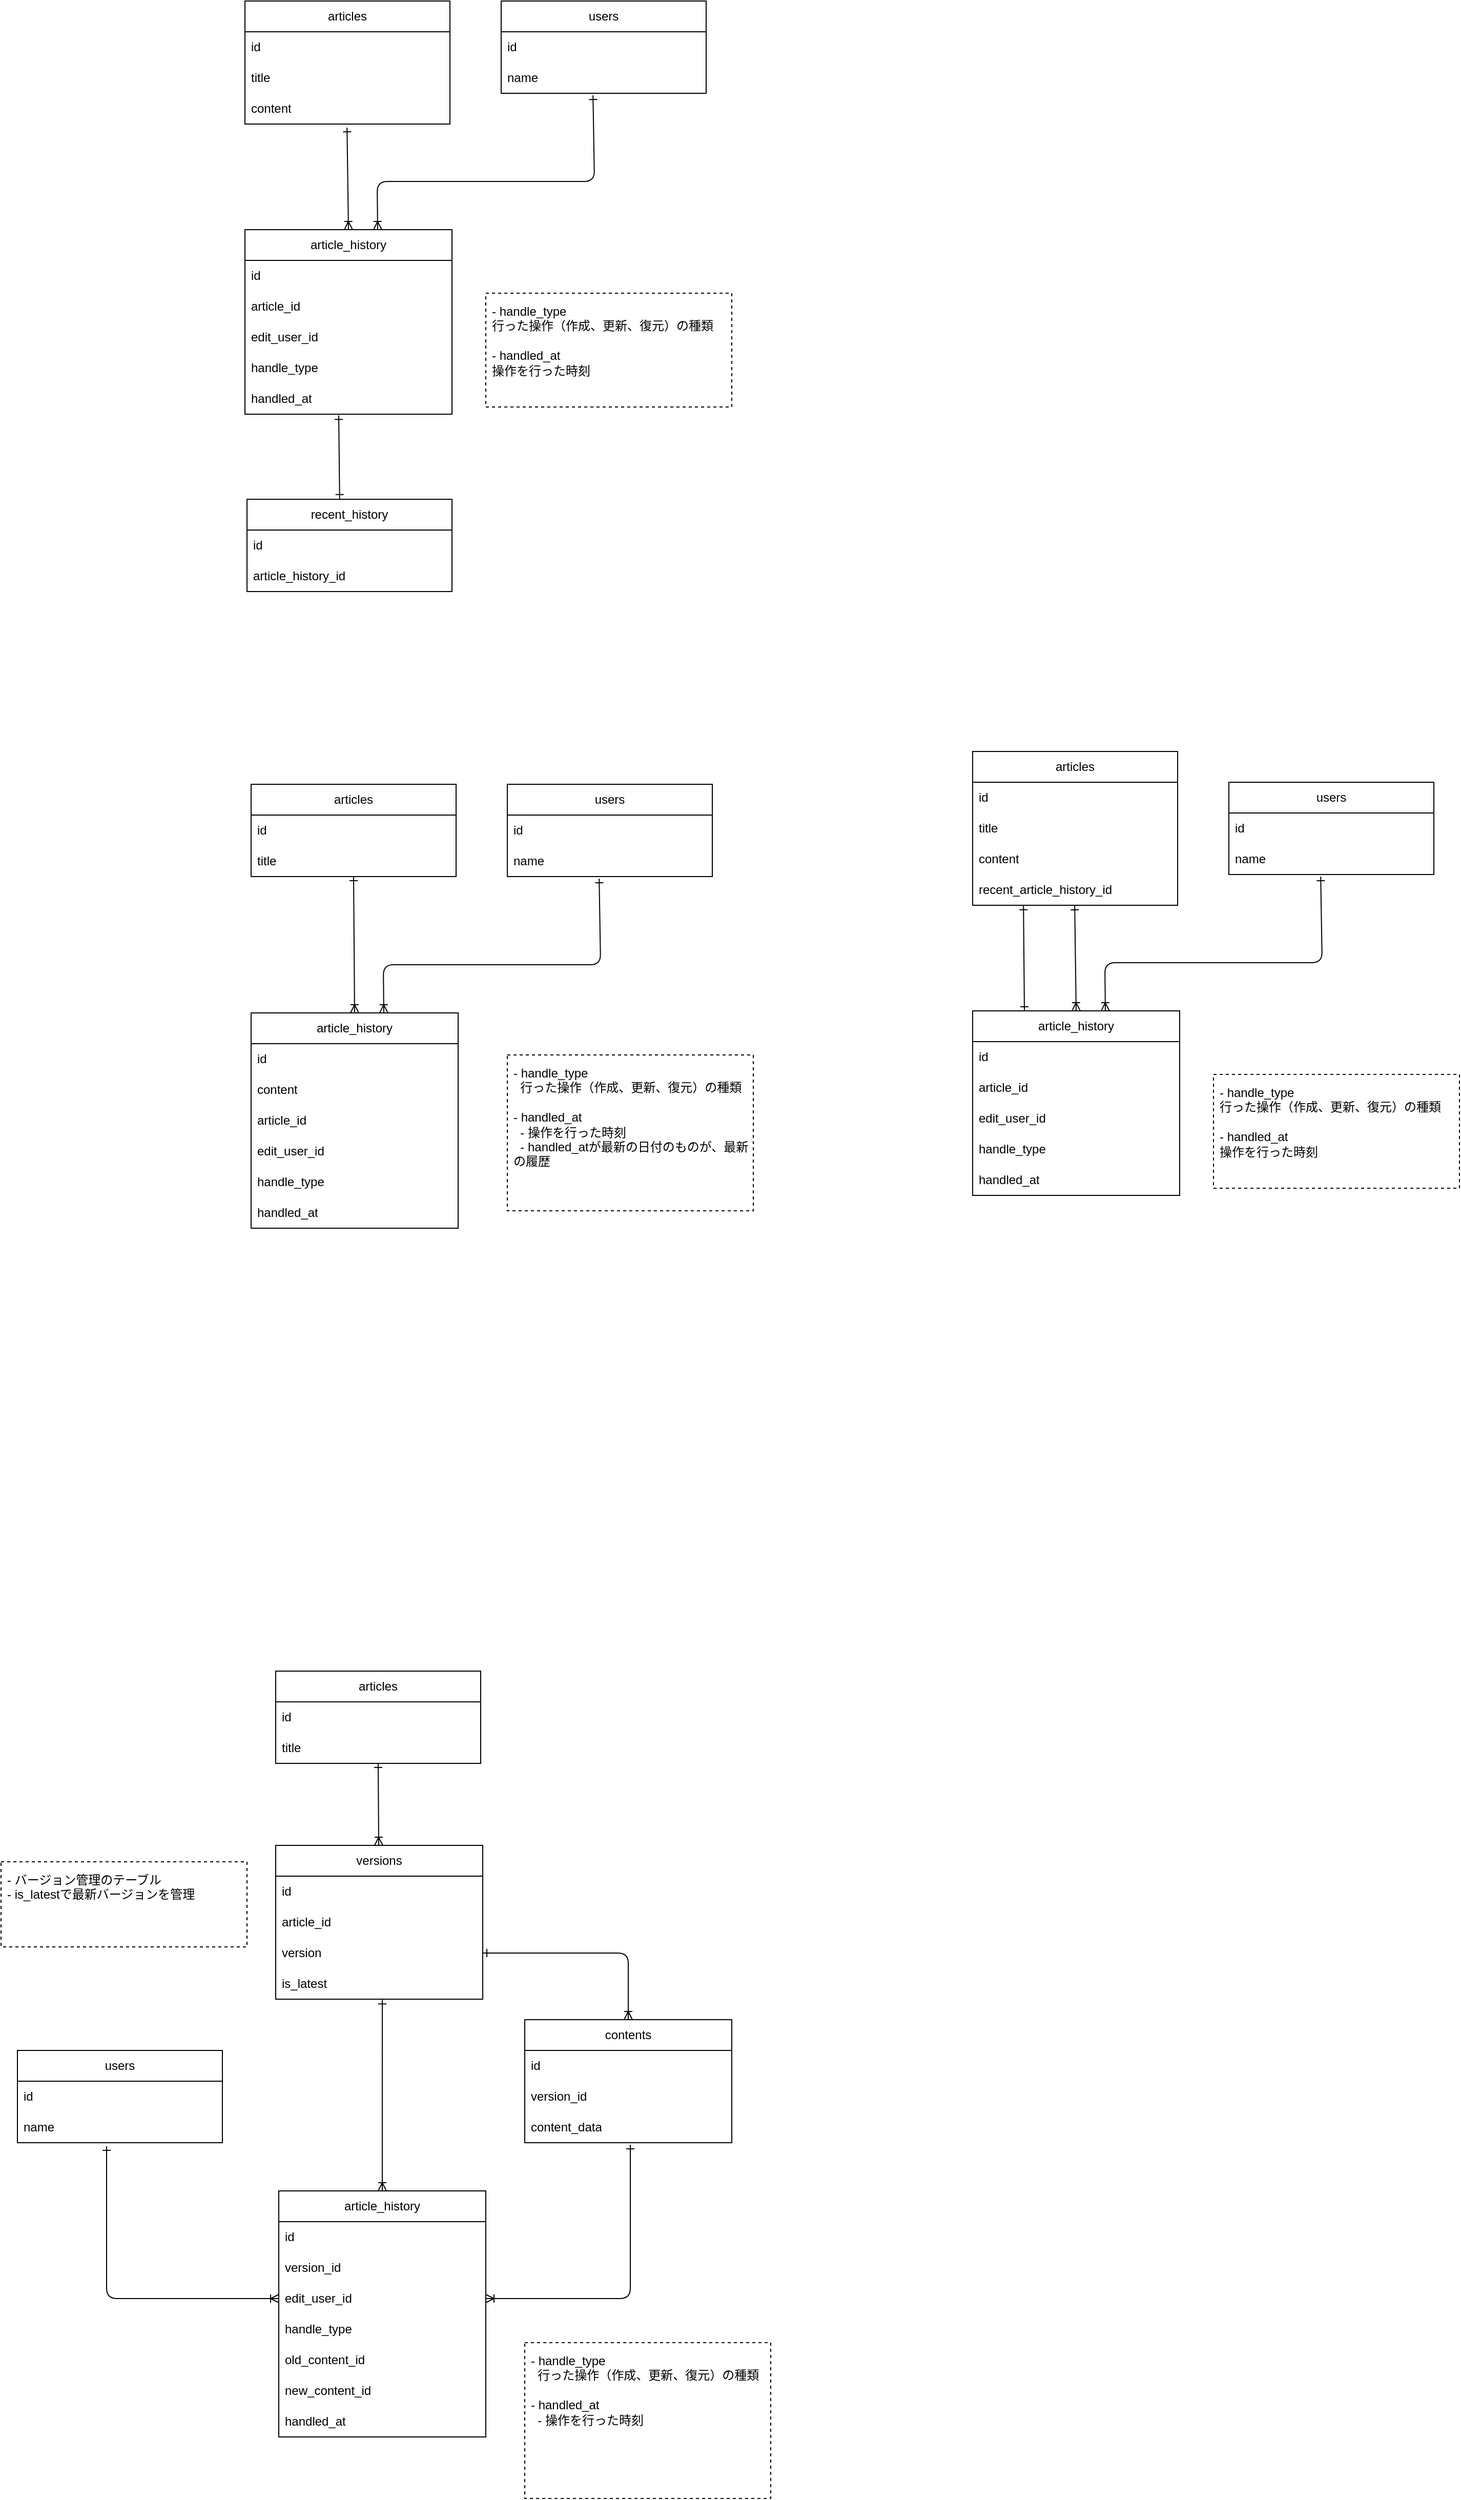<mxfile>
    <diagram id="Qh22GcFXaEpPYYi_aR94" name="ページ1">
        <mxGraphModel dx="1330" dy="781" grid="0" gridSize="10" guides="1" tooltips="1" connect="1" arrows="1" fold="1" page="0" pageScale="1" pageWidth="827" pageHeight="1169" math="0" shadow="0">
            <root>
                <mxCell id="0"/>
                <mxCell id="1" parent="0"/>
                <mxCell id="5" value="articles" style="swimlane;fontStyle=0;childLayout=stackLayout;horizontal=1;startSize=30;horizontalStack=0;resizeParent=1;resizeParentMax=0;resizeLast=0;collapsible=1;marginBottom=0;whiteSpace=wrap;html=1;" parent="1" vertex="1">
                    <mxGeometry x="189" y="424" width="200" height="120" as="geometry"/>
                </mxCell>
                <mxCell id="6" value="id" style="text;strokeColor=none;fillColor=none;align=left;verticalAlign=middle;spacingLeft=4;spacingRight=4;overflow=hidden;points=[[0,0.5],[1,0.5]];portConstraint=eastwest;rotatable=0;whiteSpace=wrap;html=1;" parent="5" vertex="1">
                    <mxGeometry y="30" width="200" height="30" as="geometry"/>
                </mxCell>
                <mxCell id="29" value="title" style="text;strokeColor=none;fillColor=none;align=left;verticalAlign=middle;spacingLeft=4;spacingRight=4;overflow=hidden;points=[[0,0.5],[1,0.5]];portConstraint=eastwest;rotatable=0;whiteSpace=wrap;html=1;" parent="5" vertex="1">
                    <mxGeometry y="60" width="200" height="30" as="geometry"/>
                </mxCell>
                <mxCell id="7" value="content" style="text;strokeColor=none;fillColor=none;align=left;verticalAlign=middle;spacingLeft=4;spacingRight=4;overflow=hidden;points=[[0,0.5],[1,0.5]];portConstraint=eastwest;rotatable=0;whiteSpace=wrap;html=1;" parent="5" vertex="1">
                    <mxGeometry y="90" width="200" height="30" as="geometry"/>
                </mxCell>
                <mxCell id="23" style="edgeStyle=none;html=1;exitX=0.5;exitY=0;exitDx=0;exitDy=0;entryX=0.498;entryY=1.117;entryDx=0;entryDy=0;entryPerimeter=0;startArrow=ERoneToMany;startFill=0;endArrow=ERone;endFill=0;" parent="1" source="24" target="7" edge="1">
                    <mxGeometry relative="1" as="geometry">
                        <mxPoint x="289.2" y="553.07" as="targetPoint"/>
                    </mxGeometry>
                </mxCell>
                <mxCell id="24" value="article_history" style="swimlane;fontStyle=0;childLayout=stackLayout;horizontal=1;startSize=30;horizontalStack=0;resizeParent=1;resizeParentMax=0;resizeLast=0;collapsible=1;marginBottom=0;whiteSpace=wrap;html=1;" parent="1" vertex="1">
                    <mxGeometry x="189" y="647" width="202" height="180" as="geometry"/>
                </mxCell>
                <mxCell id="25" value="id" style="text;strokeColor=none;fillColor=none;align=left;verticalAlign=middle;spacingLeft=4;spacingRight=4;overflow=hidden;points=[[0,0.5],[1,0.5]];portConstraint=eastwest;rotatable=0;whiteSpace=wrap;html=1;" parent="24" vertex="1">
                    <mxGeometry y="30" width="202" height="30" as="geometry"/>
                </mxCell>
                <mxCell id="36" value="article_id" style="text;strokeColor=none;fillColor=none;align=left;verticalAlign=middle;spacingLeft=4;spacingRight=4;overflow=hidden;points=[[0,0.5],[1,0.5]];portConstraint=eastwest;rotatable=0;whiteSpace=wrap;html=1;" parent="24" vertex="1">
                    <mxGeometry y="60" width="202" height="30" as="geometry"/>
                </mxCell>
                <mxCell id="42" value="edit_user_id" style="text;strokeColor=none;fillColor=none;align=left;verticalAlign=middle;spacingLeft=4;spacingRight=4;overflow=hidden;points=[[0,0.5],[1,0.5]];portConstraint=eastwest;rotatable=0;whiteSpace=wrap;html=1;" parent="24" vertex="1">
                    <mxGeometry y="90" width="202" height="30" as="geometry"/>
                </mxCell>
                <mxCell id="43" value="handle_type" style="text;strokeColor=none;fillColor=none;align=left;verticalAlign=middle;spacingLeft=4;spacingRight=4;overflow=hidden;points=[[0,0.5],[1,0.5]];portConstraint=eastwest;rotatable=0;whiteSpace=wrap;html=1;" parent="24" vertex="1">
                    <mxGeometry y="120" width="202" height="30" as="geometry"/>
                </mxCell>
                <mxCell id="34" value="handled_at" style="text;strokeColor=none;fillColor=none;align=left;verticalAlign=middle;spacingLeft=4;spacingRight=4;overflow=hidden;points=[[0,0.5],[1,0.5]];portConstraint=eastwest;rotatable=0;whiteSpace=wrap;html=1;" parent="24" vertex="1">
                    <mxGeometry y="150" width="202" height="30" as="geometry"/>
                </mxCell>
                <mxCell id="30" value="recent_history" style="swimlane;fontStyle=0;childLayout=stackLayout;horizontal=1;startSize=30;horizontalStack=0;resizeParent=1;resizeParentMax=0;resizeLast=0;collapsible=1;marginBottom=0;whiteSpace=wrap;html=1;" parent="1" vertex="1">
                    <mxGeometry x="191" y="910" width="200" height="90" as="geometry"/>
                </mxCell>
                <mxCell id="31" value="id" style="text;strokeColor=none;fillColor=none;align=left;verticalAlign=middle;spacingLeft=4;spacingRight=4;overflow=hidden;points=[[0,0.5],[1,0.5]];portConstraint=eastwest;rotatable=0;whiteSpace=wrap;html=1;" parent="30" vertex="1">
                    <mxGeometry y="30" width="200" height="30" as="geometry"/>
                </mxCell>
                <mxCell id="32" value="article_history_id" style="text;strokeColor=none;fillColor=none;align=left;verticalAlign=middle;spacingLeft=4;spacingRight=4;overflow=hidden;points=[[0,0.5],[1,0.5]];portConstraint=eastwest;rotatable=0;whiteSpace=wrap;html=1;" parent="30" vertex="1">
                    <mxGeometry y="60" width="200" height="30" as="geometry"/>
                </mxCell>
                <mxCell id="35" style="edgeStyle=none;html=1;startArrow=ERone;startFill=0;endArrow=ERone;endFill=0;exitX=0.452;exitY=-0.007;exitDx=0;exitDy=0;exitPerimeter=0;entryX=0.453;entryY=1.037;entryDx=0;entryDy=0;entryPerimeter=0;" parent="1" source="30" target="34" edge="1">
                    <mxGeometry relative="1" as="geometry">
                        <mxPoint x="282" y="900" as="sourcePoint"/>
                        <mxPoint x="281" y="850" as="targetPoint"/>
                    </mxGeometry>
                </mxCell>
                <mxCell id="37" value="users" style="swimlane;fontStyle=0;childLayout=stackLayout;horizontal=1;startSize=30;horizontalStack=0;resizeParent=1;resizeParentMax=0;resizeLast=0;collapsible=1;marginBottom=0;whiteSpace=wrap;html=1;" parent="1" vertex="1">
                    <mxGeometry x="439" y="424" width="200" height="90" as="geometry"/>
                </mxCell>
                <mxCell id="38" value="id" style="text;strokeColor=none;fillColor=none;align=left;verticalAlign=middle;spacingLeft=4;spacingRight=4;overflow=hidden;points=[[0,0.5],[1,0.5]];portConstraint=eastwest;rotatable=0;whiteSpace=wrap;html=1;" parent="37" vertex="1">
                    <mxGeometry y="30" width="200" height="30" as="geometry"/>
                </mxCell>
                <mxCell id="39" value="name" style="text;strokeColor=none;fillColor=none;align=left;verticalAlign=middle;spacingLeft=4;spacingRight=4;overflow=hidden;points=[[0,0.5],[1,0.5]];portConstraint=eastwest;rotatable=0;whiteSpace=wrap;html=1;" parent="37" vertex="1">
                    <mxGeometry y="60" width="200" height="30" as="geometry"/>
                </mxCell>
                <mxCell id="41" style="edgeStyle=none;html=1;exitX=0.641;exitY=0;exitDx=0;exitDy=0;startArrow=ERoneToMany;startFill=0;endArrow=ERone;endFill=0;entryX=0.448;entryY=1.067;entryDx=0;entryDy=0;entryPerimeter=0;exitPerimeter=0;" parent="1" source="24" target="39" edge="1">
                    <mxGeometry relative="1" as="geometry">
                        <mxPoint x="530.4" y="641.49" as="sourcePoint"/>
                        <mxPoint x="530" y="500" as="targetPoint"/>
                        <Array as="points">
                            <mxPoint x="318" y="600"/>
                            <mxPoint x="392" y="600"/>
                            <mxPoint x="530" y="600"/>
                        </Array>
                    </mxGeometry>
                </mxCell>
                <mxCell id="46" value="- handle_type&lt;br&gt;行った操作（作成、更新、復元）の種類&lt;br&gt;&lt;br&gt;- handled_at&lt;br&gt;操作を行った時刻" style="text;html=1;strokeColor=default;fillColor=none;align=left;verticalAlign=top;whiteSpace=wrap;rounded=0;dashed=1;perimeterSpacing=0;strokeWidth=1;spacing=6;" parent="1" vertex="1">
                    <mxGeometry x="424" y="709" width="240" height="111" as="geometry"/>
                </mxCell>
                <mxCell id="47" value="articles" style="swimlane;fontStyle=0;childLayout=stackLayout;horizontal=1;startSize=30;horizontalStack=0;resizeParent=1;resizeParentMax=0;resizeLast=0;collapsible=1;marginBottom=0;whiteSpace=wrap;html=1;" parent="1" vertex="1">
                    <mxGeometry x="195" y="1188" width="200" height="90" as="geometry"/>
                </mxCell>
                <mxCell id="48" value="id" style="text;strokeColor=none;fillColor=none;align=left;verticalAlign=middle;spacingLeft=4;spacingRight=4;overflow=hidden;points=[[0,0.5],[1,0.5]];portConstraint=eastwest;rotatable=0;whiteSpace=wrap;html=1;" parent="47" vertex="1">
                    <mxGeometry y="30" width="200" height="30" as="geometry"/>
                </mxCell>
                <mxCell id="49" value="title" style="text;strokeColor=none;fillColor=none;align=left;verticalAlign=middle;spacingLeft=4;spacingRight=4;overflow=hidden;points=[[0,0.5],[1,0.5]];portConstraint=eastwest;rotatable=0;whiteSpace=wrap;html=1;" parent="47" vertex="1">
                    <mxGeometry y="60" width="200" height="30" as="geometry"/>
                </mxCell>
                <mxCell id="51" style="edgeStyle=none;html=1;exitX=0.5;exitY=0;exitDx=0;exitDy=0;entryX=0.5;entryY=1;entryDx=0;entryDy=0;startArrow=ERoneToMany;startFill=0;endArrow=ERone;endFill=0;" parent="1" source="52" target="47" edge="1">
                    <mxGeometry relative="1" as="geometry">
                        <mxPoint x="294.6" y="1311.51" as="targetPoint"/>
                    </mxGeometry>
                </mxCell>
                <mxCell id="52" value="article_history" style="swimlane;fontStyle=0;childLayout=stackLayout;horizontal=1;startSize=30;horizontalStack=0;resizeParent=1;resizeParentMax=0;resizeLast=0;collapsible=1;marginBottom=0;whiteSpace=wrap;html=1;" parent="1" vertex="1">
                    <mxGeometry x="195" y="1411" width="202" height="210" as="geometry"/>
                </mxCell>
                <mxCell id="53" value="id" style="text;strokeColor=none;fillColor=none;align=left;verticalAlign=middle;spacingLeft=4;spacingRight=4;overflow=hidden;points=[[0,0.5],[1,0.5]];portConstraint=eastwest;rotatable=0;whiteSpace=wrap;html=1;" parent="52" vertex="1">
                    <mxGeometry y="30" width="202" height="30" as="geometry"/>
                </mxCell>
                <mxCell id="72" value="content" style="text;strokeColor=none;fillColor=none;align=left;verticalAlign=middle;spacingLeft=4;spacingRight=4;overflow=hidden;points=[[0,0.5],[1,0.5]];portConstraint=eastwest;rotatable=0;whiteSpace=wrap;html=1;" parent="52" vertex="1">
                    <mxGeometry y="60" width="202" height="30" as="geometry"/>
                </mxCell>
                <mxCell id="54" value="article_id" style="text;strokeColor=none;fillColor=none;align=left;verticalAlign=middle;spacingLeft=4;spacingRight=4;overflow=hidden;points=[[0,0.5],[1,0.5]];portConstraint=eastwest;rotatable=0;whiteSpace=wrap;html=1;" parent="52" vertex="1">
                    <mxGeometry y="90" width="202" height="30" as="geometry"/>
                </mxCell>
                <mxCell id="55" value="edit_user_id" style="text;strokeColor=none;fillColor=none;align=left;verticalAlign=middle;spacingLeft=4;spacingRight=4;overflow=hidden;points=[[0,0.5],[1,0.5]];portConstraint=eastwest;rotatable=0;whiteSpace=wrap;html=1;" parent="52" vertex="1">
                    <mxGeometry y="120" width="202" height="30" as="geometry"/>
                </mxCell>
                <mxCell id="56" value="handle_type" style="text;strokeColor=none;fillColor=none;align=left;verticalAlign=middle;spacingLeft=4;spacingRight=4;overflow=hidden;points=[[0,0.5],[1,0.5]];portConstraint=eastwest;rotatable=0;whiteSpace=wrap;html=1;" parent="52" vertex="1">
                    <mxGeometry y="150" width="202" height="30" as="geometry"/>
                </mxCell>
                <mxCell id="57" value="handled_at" style="text;strokeColor=none;fillColor=none;align=left;verticalAlign=middle;spacingLeft=4;spacingRight=4;overflow=hidden;points=[[0,0.5],[1,0.5]];portConstraint=eastwest;rotatable=0;whiteSpace=wrap;html=1;" parent="52" vertex="1">
                    <mxGeometry y="180" width="202" height="30" as="geometry"/>
                </mxCell>
                <mxCell id="62" value="users" style="swimlane;fontStyle=0;childLayout=stackLayout;horizontal=1;startSize=30;horizontalStack=0;resizeParent=1;resizeParentMax=0;resizeLast=0;collapsible=1;marginBottom=0;whiteSpace=wrap;html=1;" parent="1" vertex="1">
                    <mxGeometry x="445" y="1188" width="200" height="90" as="geometry"/>
                </mxCell>
                <mxCell id="63" value="id" style="text;strokeColor=none;fillColor=none;align=left;verticalAlign=middle;spacingLeft=4;spacingRight=4;overflow=hidden;points=[[0,0.5],[1,0.5]];portConstraint=eastwest;rotatable=0;whiteSpace=wrap;html=1;" parent="62" vertex="1">
                    <mxGeometry y="30" width="200" height="30" as="geometry"/>
                </mxCell>
                <mxCell id="64" value="name" style="text;strokeColor=none;fillColor=none;align=left;verticalAlign=middle;spacingLeft=4;spacingRight=4;overflow=hidden;points=[[0,0.5],[1,0.5]];portConstraint=eastwest;rotatable=0;whiteSpace=wrap;html=1;" parent="62" vertex="1">
                    <mxGeometry y="60" width="200" height="30" as="geometry"/>
                </mxCell>
                <mxCell id="65" style="edgeStyle=none;html=1;exitX=0.641;exitY=0;exitDx=0;exitDy=0;startArrow=ERoneToMany;startFill=0;endArrow=ERone;endFill=0;entryX=0.448;entryY=1.067;entryDx=0;entryDy=0;entryPerimeter=0;exitPerimeter=0;" parent="1" source="52" target="64" edge="1">
                    <mxGeometry relative="1" as="geometry">
                        <mxPoint x="536.4" y="1405.49" as="sourcePoint"/>
                        <mxPoint x="536" y="1264" as="targetPoint"/>
                        <Array as="points">
                            <mxPoint x="324" y="1364"/>
                            <mxPoint x="398" y="1364"/>
                            <mxPoint x="536" y="1364"/>
                        </Array>
                    </mxGeometry>
                </mxCell>
                <mxCell id="66" value="- handle_type&lt;br&gt;&amp;nbsp; 行った操作（作成、更新、復元）の種類&lt;br&gt;&lt;br&gt;- handled_at&lt;br&gt;&amp;nbsp; - 操作を行った時刻&lt;br&gt;&amp;nbsp; - handled_atが最新の日付のものが、最新の履歴　&lt;br&gt;" style="text;html=1;strokeColor=default;fillColor=none;align=left;verticalAlign=top;whiteSpace=wrap;rounded=0;dashed=1;perimeterSpacing=0;strokeWidth=1;spacing=6;" parent="1" vertex="1">
                    <mxGeometry x="445" y="1452" width="240" height="152" as="geometry"/>
                </mxCell>
                <mxCell id="73" value="articles" style="swimlane;fontStyle=0;childLayout=stackLayout;horizontal=1;startSize=30;horizontalStack=0;resizeParent=1;resizeParentMax=0;resizeLast=0;collapsible=1;marginBottom=0;whiteSpace=wrap;html=1;" vertex="1" parent="1">
                    <mxGeometry x="899" y="1156" width="200" height="150" as="geometry"/>
                </mxCell>
                <mxCell id="74" value="id" style="text;strokeColor=none;fillColor=none;align=left;verticalAlign=middle;spacingLeft=4;spacingRight=4;overflow=hidden;points=[[0,0.5],[1,0.5]];portConstraint=eastwest;rotatable=0;whiteSpace=wrap;html=1;" vertex="1" parent="73">
                    <mxGeometry y="30" width="200" height="30" as="geometry"/>
                </mxCell>
                <mxCell id="75" value="title" style="text;strokeColor=none;fillColor=none;align=left;verticalAlign=middle;spacingLeft=4;spacingRight=4;overflow=hidden;points=[[0,0.5],[1,0.5]];portConstraint=eastwest;rotatable=0;whiteSpace=wrap;html=1;" vertex="1" parent="73">
                    <mxGeometry y="60" width="200" height="30" as="geometry"/>
                </mxCell>
                <mxCell id="76" value="content" style="text;strokeColor=none;fillColor=none;align=left;verticalAlign=middle;spacingLeft=4;spacingRight=4;overflow=hidden;points=[[0,0.5],[1,0.5]];portConstraint=eastwest;rotatable=0;whiteSpace=wrap;html=1;" vertex="1" parent="73">
                    <mxGeometry y="90" width="200" height="30" as="geometry"/>
                </mxCell>
                <mxCell id="93" value="recent_article_history_id" style="text;strokeColor=none;fillColor=none;align=left;verticalAlign=middle;spacingLeft=4;spacingRight=4;overflow=hidden;points=[[0,0.5],[1,0.5]];portConstraint=eastwest;rotatable=0;whiteSpace=wrap;html=1;" vertex="1" parent="73">
                    <mxGeometry y="120" width="200" height="30" as="geometry"/>
                </mxCell>
                <mxCell id="77" style="edgeStyle=none;html=1;exitX=0.5;exitY=0;exitDx=0;exitDy=0;startArrow=ERoneToMany;startFill=0;endArrow=ERone;endFill=0;entryX=0.498;entryY=1.015;entryDx=0;entryDy=0;entryPerimeter=0;" edge="1" parent="1" source="78" target="93">
                    <mxGeometry relative="1" as="geometry">
                        <mxPoint x="997" y="1305" as="targetPoint"/>
                    </mxGeometry>
                </mxCell>
                <mxCell id="78" value="article_history" style="swimlane;fontStyle=0;childLayout=stackLayout;horizontal=1;startSize=30;horizontalStack=0;resizeParent=1;resizeParentMax=0;resizeLast=0;collapsible=1;marginBottom=0;whiteSpace=wrap;html=1;" vertex="1" parent="1">
                    <mxGeometry x="899" y="1409" width="202" height="180" as="geometry"/>
                </mxCell>
                <mxCell id="79" value="id" style="text;strokeColor=none;fillColor=none;align=left;verticalAlign=middle;spacingLeft=4;spacingRight=4;overflow=hidden;points=[[0,0.5],[1,0.5]];portConstraint=eastwest;rotatable=0;whiteSpace=wrap;html=1;" vertex="1" parent="78">
                    <mxGeometry y="30" width="202" height="30" as="geometry"/>
                </mxCell>
                <mxCell id="80" value="article_id" style="text;strokeColor=none;fillColor=none;align=left;verticalAlign=middle;spacingLeft=4;spacingRight=4;overflow=hidden;points=[[0,0.5],[1,0.5]];portConstraint=eastwest;rotatable=0;whiteSpace=wrap;html=1;" vertex="1" parent="78">
                    <mxGeometry y="60" width="202" height="30" as="geometry"/>
                </mxCell>
                <mxCell id="81" value="edit_user_id" style="text;strokeColor=none;fillColor=none;align=left;verticalAlign=middle;spacingLeft=4;spacingRight=4;overflow=hidden;points=[[0,0.5],[1,0.5]];portConstraint=eastwest;rotatable=0;whiteSpace=wrap;html=1;" vertex="1" parent="78">
                    <mxGeometry y="90" width="202" height="30" as="geometry"/>
                </mxCell>
                <mxCell id="82" value="handle_type" style="text;strokeColor=none;fillColor=none;align=left;verticalAlign=middle;spacingLeft=4;spacingRight=4;overflow=hidden;points=[[0,0.5],[1,0.5]];portConstraint=eastwest;rotatable=0;whiteSpace=wrap;html=1;" vertex="1" parent="78">
                    <mxGeometry y="120" width="202" height="30" as="geometry"/>
                </mxCell>
                <mxCell id="83" value="handled_at" style="text;strokeColor=none;fillColor=none;align=left;verticalAlign=middle;spacingLeft=4;spacingRight=4;overflow=hidden;points=[[0,0.5],[1,0.5]];portConstraint=eastwest;rotatable=0;whiteSpace=wrap;html=1;" vertex="1" parent="78">
                    <mxGeometry y="150" width="202" height="30" as="geometry"/>
                </mxCell>
                <mxCell id="87" style="edgeStyle=none;html=1;startArrow=ERone;startFill=0;endArrow=ERone;endFill=0;entryX=0.25;entryY=0;entryDx=0;entryDy=0;exitX=0.248;exitY=1.012;exitDx=0;exitDy=0;exitPerimeter=0;" edge="1" parent="1" source="93" target="78">
                    <mxGeometry relative="1" as="geometry">
                        <mxPoint x="948" y="1307" as="sourcePoint"/>
                        <mxPoint x="991" y="1612" as="targetPoint"/>
                    </mxGeometry>
                </mxCell>
                <mxCell id="88" value="users" style="swimlane;fontStyle=0;childLayout=stackLayout;horizontal=1;startSize=30;horizontalStack=0;resizeParent=1;resizeParentMax=0;resizeLast=0;collapsible=1;marginBottom=0;whiteSpace=wrap;html=1;" vertex="1" parent="1">
                    <mxGeometry x="1149" y="1186" width="200" height="90" as="geometry"/>
                </mxCell>
                <mxCell id="89" value="id" style="text;strokeColor=none;fillColor=none;align=left;verticalAlign=middle;spacingLeft=4;spacingRight=4;overflow=hidden;points=[[0,0.5],[1,0.5]];portConstraint=eastwest;rotatable=0;whiteSpace=wrap;html=1;" vertex="1" parent="88">
                    <mxGeometry y="30" width="200" height="30" as="geometry"/>
                </mxCell>
                <mxCell id="90" value="name" style="text;strokeColor=none;fillColor=none;align=left;verticalAlign=middle;spacingLeft=4;spacingRight=4;overflow=hidden;points=[[0,0.5],[1,0.5]];portConstraint=eastwest;rotatable=0;whiteSpace=wrap;html=1;" vertex="1" parent="88">
                    <mxGeometry y="60" width="200" height="30" as="geometry"/>
                </mxCell>
                <mxCell id="91" style="edgeStyle=none;html=1;exitX=0.641;exitY=0;exitDx=0;exitDy=0;startArrow=ERoneToMany;startFill=0;endArrow=ERone;endFill=0;entryX=0.448;entryY=1.067;entryDx=0;entryDy=0;entryPerimeter=0;exitPerimeter=0;" edge="1" parent="1" source="78" target="90">
                    <mxGeometry relative="1" as="geometry">
                        <mxPoint x="1240.4" y="1403.49" as="sourcePoint"/>
                        <mxPoint x="1240" y="1262" as="targetPoint"/>
                        <Array as="points">
                            <mxPoint x="1028" y="1362"/>
                            <mxPoint x="1102" y="1362"/>
                            <mxPoint x="1240" y="1362"/>
                        </Array>
                    </mxGeometry>
                </mxCell>
                <mxCell id="92" value="- handle_type&lt;br&gt;行った操作（作成、更新、復元）の種類&lt;br&gt;&lt;br&gt;- handled_at&lt;br&gt;操作を行った時刻" style="text;html=1;strokeColor=default;fillColor=none;align=left;verticalAlign=top;whiteSpace=wrap;rounded=0;dashed=1;perimeterSpacing=0;strokeWidth=1;spacing=6;" vertex="1" parent="1">
                    <mxGeometry x="1134" y="1471" width="240" height="111" as="geometry"/>
                </mxCell>
                <mxCell id="95" value="articles" style="swimlane;fontStyle=0;childLayout=stackLayout;horizontal=1;startSize=30;horizontalStack=0;resizeParent=1;resizeParentMax=0;resizeLast=0;collapsible=1;marginBottom=0;whiteSpace=wrap;html=1;" vertex="1" parent="1">
                    <mxGeometry x="219" y="2053" width="200" height="90" as="geometry"/>
                </mxCell>
                <mxCell id="96" value="id" style="text;strokeColor=none;fillColor=none;align=left;verticalAlign=middle;spacingLeft=4;spacingRight=4;overflow=hidden;points=[[0,0.5],[1,0.5]];portConstraint=eastwest;rotatable=0;whiteSpace=wrap;html=1;" vertex="1" parent="95">
                    <mxGeometry y="30" width="200" height="30" as="geometry"/>
                </mxCell>
                <mxCell id="97" value="title" style="text;strokeColor=none;fillColor=none;align=left;verticalAlign=middle;spacingLeft=4;spacingRight=4;overflow=hidden;points=[[0,0.5],[1,0.5]];portConstraint=eastwest;rotatable=0;whiteSpace=wrap;html=1;" vertex="1" parent="95">
                    <mxGeometry y="60" width="200" height="30" as="geometry"/>
                </mxCell>
                <mxCell id="98" style="edgeStyle=none;html=1;entryX=0.5;entryY=1;entryDx=0;entryDy=0;startArrow=ERoneToMany;startFill=0;endArrow=ERone;endFill=0;" edge="1" parent="1" source="111" target="95">
                    <mxGeometry relative="1" as="geometry">
                        <mxPoint x="318.6" y="2077.51" as="targetPoint"/>
                        <mxPoint x="319" y="2226" as="sourcePoint"/>
                    </mxGeometry>
                </mxCell>
                <mxCell id="135" style="edgeStyle=elbowEdgeStyle;elbow=vertical;html=1;exitX=0.5;exitY=0;exitDx=0;exitDy=0;entryX=0.515;entryY=1.021;entryDx=0;entryDy=0;entryPerimeter=0;startArrow=ERoneToMany;startFill=0;endArrow=ERone;endFill=0;" edge="1" parent="1" source="99" target="125">
                    <mxGeometry relative="1" as="geometry"/>
                </mxCell>
                <mxCell id="99" value="article_history" style="swimlane;fontStyle=0;childLayout=stackLayout;horizontal=1;startSize=30;horizontalStack=0;resizeParent=1;resizeParentMax=0;resizeLast=0;collapsible=1;marginBottom=0;whiteSpace=wrap;html=1;" vertex="1" parent="1">
                    <mxGeometry x="222" y="2560" width="202" height="240" as="geometry"/>
                </mxCell>
                <mxCell id="100" value="id" style="text;strokeColor=none;fillColor=none;align=left;verticalAlign=middle;spacingLeft=4;spacingRight=4;overflow=hidden;points=[[0,0.5],[1,0.5]];portConstraint=eastwest;rotatable=0;whiteSpace=wrap;html=1;" vertex="1" parent="99">
                    <mxGeometry y="30" width="202" height="30" as="geometry"/>
                </mxCell>
                <mxCell id="102" value="version_id" style="text;strokeColor=none;fillColor=none;align=left;verticalAlign=middle;spacingLeft=4;spacingRight=4;overflow=hidden;points=[[0,0.5],[1,0.5]];portConstraint=eastwest;rotatable=0;whiteSpace=wrap;html=1;" vertex="1" parent="99">
                    <mxGeometry y="60" width="202" height="30" as="geometry"/>
                </mxCell>
                <mxCell id="103" value="edit_user_id" style="text;strokeColor=none;fillColor=none;align=left;verticalAlign=middle;spacingLeft=4;spacingRight=4;overflow=hidden;points=[[0,0.5],[1,0.5]];portConstraint=eastwest;rotatable=0;whiteSpace=wrap;html=1;" vertex="1" parent="99">
                    <mxGeometry y="90" width="202" height="30" as="geometry"/>
                </mxCell>
                <mxCell id="104" value="handle_type" style="text;strokeColor=none;fillColor=none;align=left;verticalAlign=middle;spacingLeft=4;spacingRight=4;overflow=hidden;points=[[0,0.5],[1,0.5]];portConstraint=eastwest;rotatable=0;whiteSpace=wrap;html=1;" vertex="1" parent="99">
                    <mxGeometry y="120" width="202" height="30" as="geometry"/>
                </mxCell>
                <mxCell id="137" value="old_content_id" style="text;strokeColor=none;fillColor=none;align=left;verticalAlign=middle;spacingLeft=4;spacingRight=4;overflow=hidden;points=[[0,0.5],[1,0.5]];portConstraint=eastwest;rotatable=0;whiteSpace=wrap;html=1;" vertex="1" parent="99">
                    <mxGeometry y="150" width="202" height="30" as="geometry"/>
                </mxCell>
                <mxCell id="138" value="new_content_id" style="text;strokeColor=none;fillColor=none;align=left;verticalAlign=middle;spacingLeft=4;spacingRight=4;overflow=hidden;points=[[0,0.5],[1,0.5]];portConstraint=eastwest;rotatable=0;whiteSpace=wrap;html=1;" vertex="1" parent="99">
                    <mxGeometry y="180" width="202" height="30" as="geometry"/>
                </mxCell>
                <mxCell id="105" value="handled_at" style="text;strokeColor=none;fillColor=none;align=left;verticalAlign=middle;spacingLeft=4;spacingRight=4;overflow=hidden;points=[[0,0.5],[1,0.5]];portConstraint=eastwest;rotatable=0;whiteSpace=wrap;html=1;" vertex="1" parent="99">
                    <mxGeometry y="210" width="202" height="30" as="geometry"/>
                </mxCell>
                <mxCell id="106" value="users" style="swimlane;fontStyle=0;childLayout=stackLayout;horizontal=1;startSize=30;horizontalStack=0;resizeParent=1;resizeParentMax=0;resizeLast=0;collapsible=1;marginBottom=0;whiteSpace=wrap;html=1;" vertex="1" parent="1">
                    <mxGeometry x="-33" y="2423" width="200" height="90" as="geometry"/>
                </mxCell>
                <mxCell id="107" value="id" style="text;strokeColor=none;fillColor=none;align=left;verticalAlign=middle;spacingLeft=4;spacingRight=4;overflow=hidden;points=[[0,0.5],[1,0.5]];portConstraint=eastwest;rotatable=0;whiteSpace=wrap;html=1;" vertex="1" parent="106">
                    <mxGeometry y="30" width="200" height="30" as="geometry"/>
                </mxCell>
                <mxCell id="108" value="name" style="text;strokeColor=none;fillColor=none;align=left;verticalAlign=middle;spacingLeft=4;spacingRight=4;overflow=hidden;points=[[0,0.5],[1,0.5]];portConstraint=eastwest;rotatable=0;whiteSpace=wrap;html=1;" vertex="1" parent="106">
                    <mxGeometry y="60" width="200" height="30" as="geometry"/>
                </mxCell>
                <mxCell id="110" value="- handle_type&lt;br&gt;&amp;nbsp; 行った操作（作成、更新、復元）の種類&lt;br&gt;&lt;br&gt;- handled_at&lt;br&gt;&amp;nbsp; - 操作を行った時刻　" style="text;html=1;strokeColor=default;fillColor=none;align=left;verticalAlign=top;whiteSpace=wrap;rounded=0;dashed=1;perimeterSpacing=0;strokeWidth=1;spacing=6;" vertex="1" parent="1">
                    <mxGeometry x="462" y="2708" width="240" height="152" as="geometry"/>
                </mxCell>
                <mxCell id="111" value="versions" style="swimlane;fontStyle=0;childLayout=stackLayout;horizontal=1;startSize=30;horizontalStack=0;resizeParent=1;resizeParentMax=0;resizeLast=0;collapsible=1;marginBottom=0;whiteSpace=wrap;html=1;" vertex="1" parent="1">
                    <mxGeometry x="219" y="2223" width="202" height="150" as="geometry"/>
                </mxCell>
                <mxCell id="112" value="id" style="text;strokeColor=none;fillColor=none;align=left;verticalAlign=middle;spacingLeft=4;spacingRight=4;overflow=hidden;points=[[0,0.5],[1,0.5]];portConstraint=eastwest;rotatable=0;whiteSpace=wrap;html=1;" vertex="1" parent="111">
                    <mxGeometry y="30" width="202" height="30" as="geometry"/>
                </mxCell>
                <mxCell id="113" value="article_id" style="text;strokeColor=none;fillColor=none;align=left;verticalAlign=middle;spacingLeft=4;spacingRight=4;overflow=hidden;points=[[0,0.5],[1,0.5]];portConstraint=eastwest;rotatable=0;whiteSpace=wrap;html=1;" vertex="1" parent="111">
                    <mxGeometry y="60" width="202" height="30" as="geometry"/>
                </mxCell>
                <mxCell id="126" value="version" style="text;strokeColor=none;fillColor=none;align=left;verticalAlign=middle;spacingLeft=4;spacingRight=4;overflow=hidden;points=[[0,0.5],[1,0.5]];portConstraint=eastwest;rotatable=0;whiteSpace=wrap;html=1;" vertex="1" parent="111">
                    <mxGeometry y="90" width="202" height="30" as="geometry"/>
                </mxCell>
                <mxCell id="125" value="is_latest" style="text;strokeColor=none;fillColor=none;align=left;verticalAlign=middle;spacingLeft=4;spacingRight=4;overflow=hidden;points=[[0,0.5],[1,0.5]];portConstraint=eastwest;rotatable=0;whiteSpace=wrap;html=1;" vertex="1" parent="111">
                    <mxGeometry y="120" width="202" height="30" as="geometry"/>
                </mxCell>
                <mxCell id="119" style="edgeStyle=none;html=1;exitX=0;exitY=0.5;exitDx=0;exitDy=0;entryX=0.5;entryY=0;entryDx=0;entryDy=0;strokeColor=none;" edge="1" parent="1" source="96" target="111">
                    <mxGeometry relative="1" as="geometry"/>
                </mxCell>
                <mxCell id="122" value="- バージョン管理のテーブル&lt;br&gt;- is_latestで最新バージョンを管理" style="text;html=1;strokeColor=default;fillColor=none;align=left;verticalAlign=top;whiteSpace=wrap;rounded=0;dashed=1;perimeterSpacing=0;strokeWidth=1;spacing=6;" vertex="1" parent="1">
                    <mxGeometry x="-49" y="2239" width="240" height="83" as="geometry"/>
                </mxCell>
                <mxCell id="127" value="contents" style="swimlane;fontStyle=0;childLayout=stackLayout;horizontal=1;startSize=30;horizontalStack=0;resizeParent=1;resizeParentMax=0;resizeLast=0;collapsible=1;marginBottom=0;whiteSpace=wrap;html=1;" vertex="1" parent="1">
                    <mxGeometry x="462" y="2393" width="202" height="120" as="geometry"/>
                </mxCell>
                <mxCell id="128" value="id" style="text;strokeColor=none;fillColor=none;align=left;verticalAlign=middle;spacingLeft=4;spacingRight=4;overflow=hidden;points=[[0,0.5],[1,0.5]];portConstraint=eastwest;rotatable=0;whiteSpace=wrap;html=1;" vertex="1" parent="127">
                    <mxGeometry y="30" width="202" height="30" as="geometry"/>
                </mxCell>
                <mxCell id="129" value="version_id" style="text;strokeColor=none;fillColor=none;align=left;verticalAlign=middle;spacingLeft=4;spacingRight=4;overflow=hidden;points=[[0,0.5],[1,0.5]];portConstraint=eastwest;rotatable=0;whiteSpace=wrap;html=1;" vertex="1" parent="127">
                    <mxGeometry y="60" width="202" height="30" as="geometry"/>
                </mxCell>
                <mxCell id="130" value="content_data" style="text;strokeColor=none;fillColor=none;align=left;verticalAlign=middle;spacingLeft=4;spacingRight=4;overflow=hidden;points=[[0,0.5],[1,0.5]];portConstraint=eastwest;rotatable=0;whiteSpace=wrap;html=1;" vertex="1" parent="127">
                    <mxGeometry y="90" width="202" height="30" as="geometry"/>
                </mxCell>
                <mxCell id="133" style="edgeStyle=elbowEdgeStyle;elbow=vertical;html=1;exitX=1;exitY=0.5;exitDx=0;exitDy=0;entryX=0.5;entryY=0;entryDx=0;entryDy=0;startArrow=ERone;startFill=0;endArrow=ERoneToMany;endFill=0;" edge="1" parent="1" source="126" target="127">
                    <mxGeometry relative="1" as="geometry">
                        <Array as="points">
                            <mxPoint x="474" y="2328"/>
                            <mxPoint x="452" y="2291"/>
                        </Array>
                    </mxGeometry>
                </mxCell>
                <mxCell id="134" style="edgeStyle=elbowEdgeStyle;elbow=vertical;html=1;exitX=1;exitY=0.5;exitDx=0;exitDy=0;startArrow=ERoneToMany;startFill=0;endArrow=ERone;endFill=0;" edge="1" parent="1" source="103">
                    <mxGeometry relative="1" as="geometry">
                        <mxPoint x="565" y="2515" as="targetPoint"/>
                        <Array as="points">
                            <mxPoint x="483" y="2665"/>
                        </Array>
                    </mxGeometry>
                </mxCell>
                <mxCell id="136" style="edgeStyle=elbowEdgeStyle;elbow=vertical;html=1;exitX=0;exitY=0.5;exitDx=0;exitDy=0;entryX=0.435;entryY=1.115;entryDx=0;entryDy=0;entryPerimeter=0;startArrow=ERoneToMany;startFill=0;endArrow=ERone;endFill=0;" edge="1" parent="1" source="103" target="108">
                    <mxGeometry relative="1" as="geometry">
                        <Array as="points">
                            <mxPoint x="92" y="2665"/>
                        </Array>
                    </mxGeometry>
                </mxCell>
            </root>
        </mxGraphModel>
    </diagram>
</mxfile>